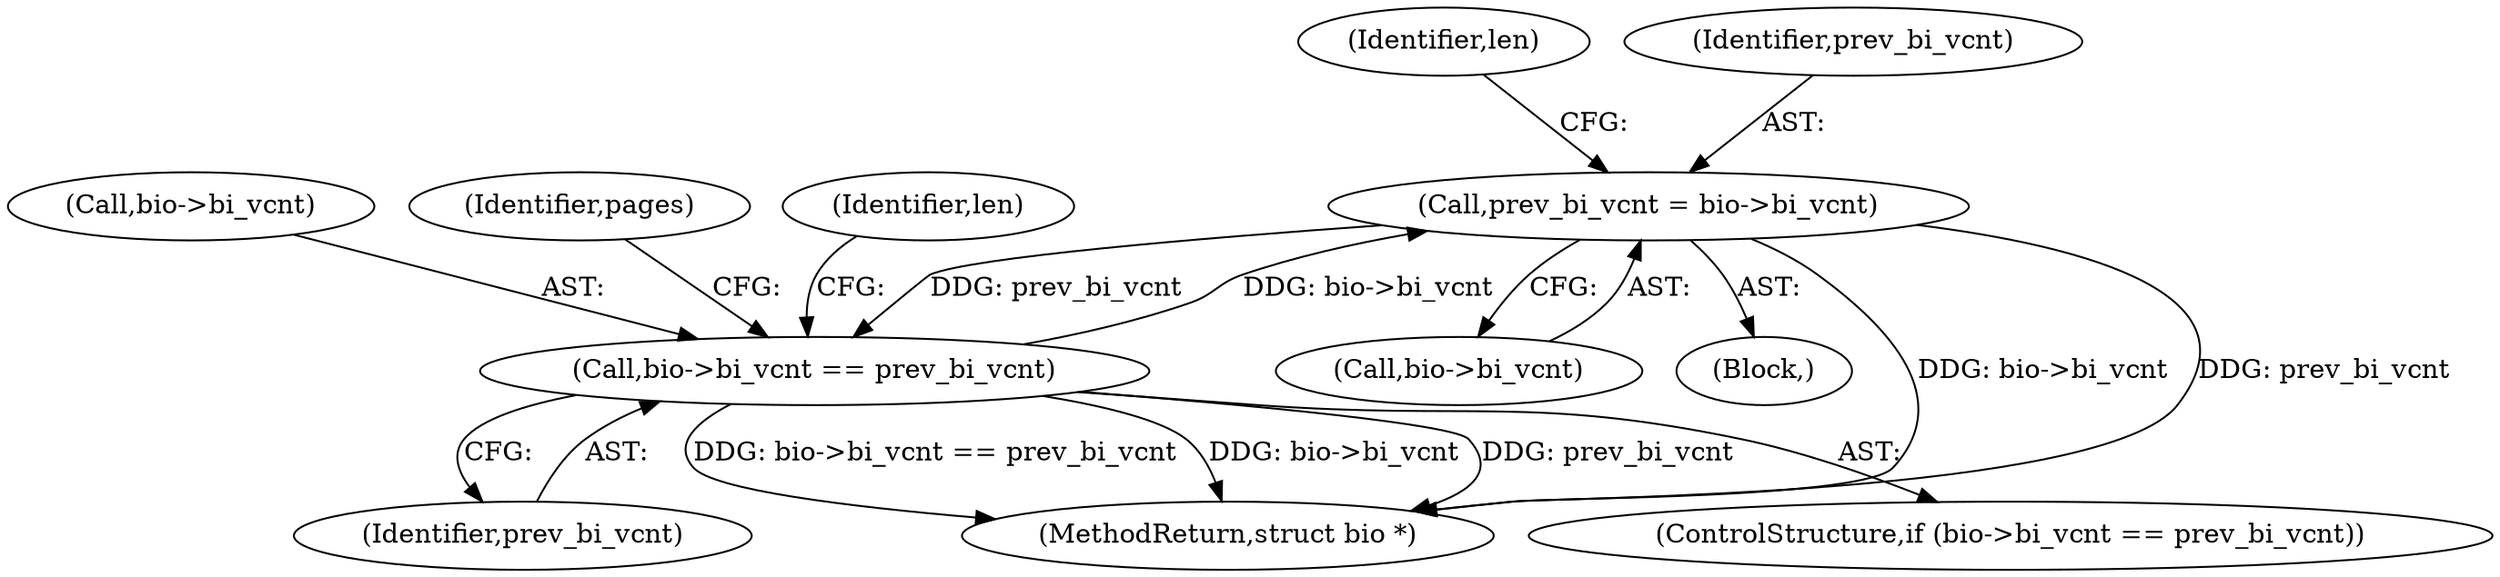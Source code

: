 digraph "0_linux_2b04e8f6bbb196cab4b232af0f8d48ff2c7a8058@pointer" {
"1000329" [label="(Call,prev_bi_vcnt = bio->bi_vcnt)"];
"1000359" [label="(Call,bio->bi_vcnt == prev_bi_vcnt)"];
"1000329" [label="(Call,prev_bi_vcnt = bio->bi_vcnt)"];
"1000363" [label="(Identifier,prev_bi_vcnt)"];
"1000336" [label="(Identifier,len)"];
"1000329" [label="(Call,prev_bi_vcnt = bio->bi_vcnt)"];
"1000331" [label="(Call,bio->bi_vcnt)"];
"1000330" [label="(Identifier,prev_bi_vcnt)"];
"1000359" [label="(Call,bio->bi_vcnt == prev_bi_vcnt)"];
"1000360" [label="(Call,bio->bi_vcnt)"];
"1000321" [label="(Block,)"];
"1000366" [label="(Identifier,pages)"];
"1000409" [label="(MethodReturn,struct bio *)"];
"1000358" [label="(ControlStructure,if (bio->bi_vcnt == prev_bi_vcnt))"];
"1000369" [label="(Identifier,len)"];
"1000329" -> "1000321"  [label="AST: "];
"1000329" -> "1000331"  [label="CFG: "];
"1000330" -> "1000329"  [label="AST: "];
"1000331" -> "1000329"  [label="AST: "];
"1000336" -> "1000329"  [label="CFG: "];
"1000329" -> "1000409"  [label="DDG: bio->bi_vcnt"];
"1000329" -> "1000409"  [label="DDG: prev_bi_vcnt"];
"1000359" -> "1000329"  [label="DDG: bio->bi_vcnt"];
"1000329" -> "1000359"  [label="DDG: prev_bi_vcnt"];
"1000359" -> "1000358"  [label="AST: "];
"1000359" -> "1000363"  [label="CFG: "];
"1000360" -> "1000359"  [label="AST: "];
"1000363" -> "1000359"  [label="AST: "];
"1000366" -> "1000359"  [label="CFG: "];
"1000369" -> "1000359"  [label="CFG: "];
"1000359" -> "1000409"  [label="DDG: bio->bi_vcnt"];
"1000359" -> "1000409"  [label="DDG: prev_bi_vcnt"];
"1000359" -> "1000409"  [label="DDG: bio->bi_vcnt == prev_bi_vcnt"];
}
